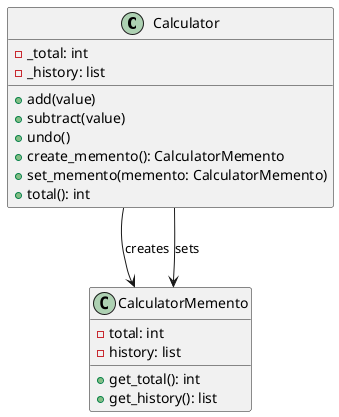 @startuml
class Calculator {
  - _total: int
  - _history: list
  + add(value)
  + subtract(value)
  + undo()
  + create_memento(): CalculatorMemento
  + set_memento(memento: CalculatorMemento)
  + total(): int
}

class CalculatorMemento {
  - total: int
  - history: list
  + get_total(): int
  + get_history(): list
}

Calculator --> CalculatorMemento: creates
Calculator --> CalculatorMemento: sets
@enduml
